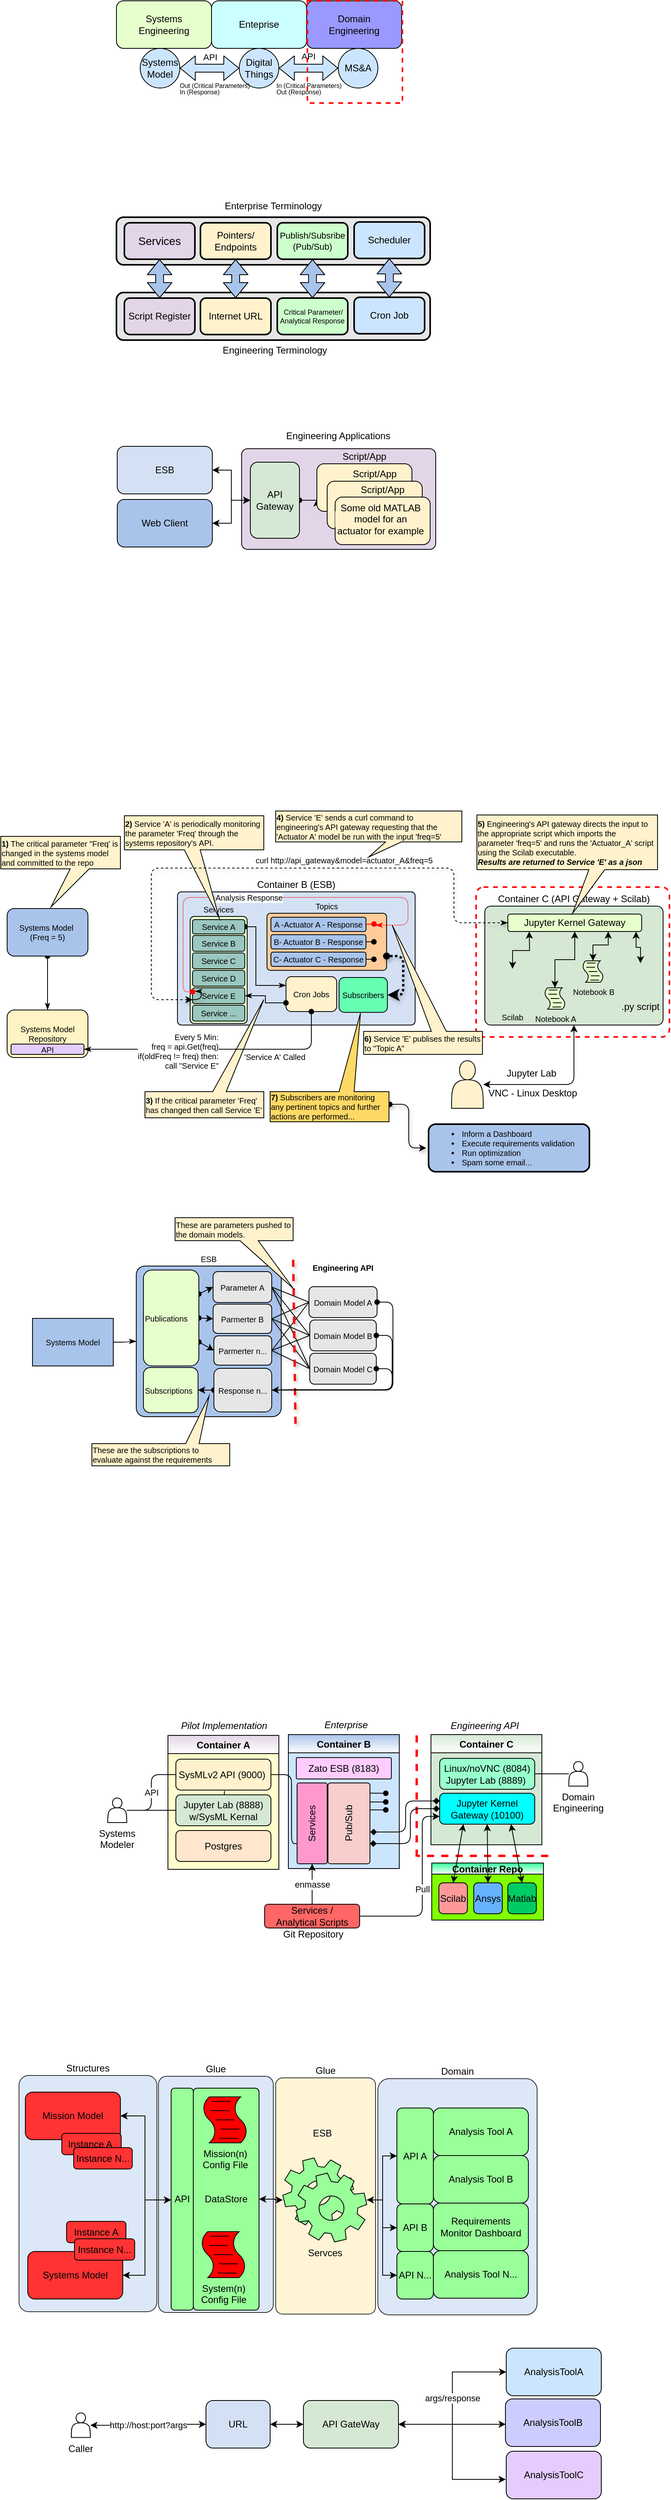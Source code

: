 <mxGraphModel dx="874" dy="648" grid="0" gridSize="1" guides="1" tooltips="1" connect="1" arrows="1" fold="1" page="1" pageScale="1" pageWidth="850" pageHeight="1100" background="#ffffff"><root><mxCell id="0"/><mxCell id="1" parent="0"/><mxCell id="318" value="Glue" style="rounded=1;whiteSpace=wrap;html=1;fillColor=#FFF2CC;gradientColor=none;opacity=80;labelPosition=center;verticalLabelPosition=top;align=center;verticalAlign=bottom;arcSize=7;" vertex="1" parent="1"><mxGeometry x="351" y="2740" width="126" height="298" as="geometry"/></mxCell><mxCell id="317" value="Domain" style="rounded=1;whiteSpace=wrap;html=1;fillColor=#D4E1F5;gradientColor=none;opacity=80;labelPosition=center;verticalLabelPosition=top;align=center;verticalAlign=bottom;arcSize=7;" vertex="1" parent="1"><mxGeometry x="480" y="2741" width="201" height="298" as="geometry"/></mxCell><mxCell id="316" value="Glue" style="rounded=1;whiteSpace=wrap;html=1;fillColor=#D4E1F5;gradientColor=none;opacity=80;labelPosition=center;verticalLabelPosition=top;align=center;verticalAlign=bottom;arcSize=7;" vertex="1" parent="1"><mxGeometry x="203" y="2738" width="145" height="298" as="geometry"/></mxCell><mxCell id="315" value="Structures" style="rounded=1;whiteSpace=wrap;html=1;fillColor=#D4E1F5;gradientColor=none;opacity=80;labelPosition=center;verticalLabelPosition=top;align=center;verticalAlign=bottom;arcSize=7;" vertex="1" parent="1"><mxGeometry x="27" y="2737" width="174" height="298" as="geometry"/></mxCell><mxCell id="308" value="" style="edgeStyle=orthogonalEdgeStyle;rounded=0;html=1;jettySize=auto;orthogonalLoop=1;startArrow=classic;startFill=1;" edge="1" parent="1" source="303" target="292"><mxGeometry relative="1" as="geometry"/></mxCell><mxCell id="303" value="DataStore" style="rounded=1;whiteSpace=wrap;html=1;arcSize=6;fillColor=#99FF99;" vertex="1" parent="1"><mxGeometry x="247" y="2753" width="83" height="280" as="geometry"/></mxCell><mxCell id="291" value="Instance A" style="rounded=1;whiteSpace=wrap;html=1;fillColor=#FF3333;" vertex="1" parent="1"><mxGeometry x="87" y="2921" width="75" height="27" as="geometry"/></mxCell><mxCell id="146" value="" style="group" parent="1" vertex="1" connectable="0"><mxGeometry x="12" y="1392" width="102" height="60" as="geometry"/></mxCell><mxCell id="145" value="" style="group" parent="146" vertex="1" connectable="0"><mxGeometry width="102" height="60" as="geometry"/></mxCell><mxCell id="126" value="Systems Model Repository" style="rounded=1;whiteSpace=wrap;html=1;fillColor=#FFF4C3;fontSize=10;align=center;" parent="145" vertex="1"><mxGeometry y="1" width="102" height="60" as="geometry"/></mxCell><mxCell id="128" value="API" style="rounded=1;whiteSpace=wrap;html=1;fillColor=#E5CCFF;fontSize=10;align=center;" parent="145" vertex="1"><mxGeometry x="5" y="44" width="92" height="13" as="geometry"/></mxCell><mxCell id="158" value="" style="rounded=1;whiteSpace=wrap;html=1;strokeColor=#FF0000;fillColor=none;fontSize=10;align=left;strokeWidth=2;arcSize=5;dashed=1;" parent="1" vertex="1"><mxGeometry x="604" y="1238" width="244" height="189" as="geometry"/></mxCell><mxCell id="66" value="Container C (API Gateway + Scilab)" style="rounded=1;whiteSpace=wrap;html=1;fillColor=#D5E8D4;fontSize=12;align=center;arcSize=5;labelPosition=center;verticalLabelPosition=top;verticalAlign=bottom;" parent="1" vertex="1"><mxGeometry x="615" y="1262" width="225" height="150" as="geometry"/></mxCell><mxCell id="46" value="" style="rounded=1;whiteSpace=wrap;html=1;fontSize=12;arcSize=6;fillColor=#E1D5E7;" parent="1" vertex="1"><mxGeometry x="308" y="685" width="245" height="127" as="geometry"/></mxCell><mxCell id="2" value="Systems&lt;div&gt;Engineering&lt;/div&gt;" style="rounded=1;whiteSpace=wrap;html=1;fillColor=#E6FFCC;" parent="1" vertex="1"><mxGeometry x="150" y="120" width="120" height="60" as="geometry"/></mxCell><mxCell id="3" value="Enteprise" style="rounded=1;whiteSpace=wrap;html=1;fillColor=#CCFFFF;" parent="1" vertex="1"><mxGeometry x="270" y="120" width="120" height="60" as="geometry"/></mxCell><mxCell id="4" value="Domain&lt;br&gt;Engineering" style="rounded=1;whiteSpace=wrap;html=1;fillColor=#9999FF;" parent="1" vertex="1"><mxGeometry x="390" y="120" width="120" height="60" as="geometry"/></mxCell><mxCell id="5" value="Systems&lt;br&gt;Model" style="ellipse;whiteSpace=wrap;html=1;aspect=fixed;fillColor=#CCE5FF;" parent="1" vertex="1"><mxGeometry x="180" y="180" width="50" height="50" as="geometry"/></mxCell><mxCell id="6" value="Digital&lt;br&gt;Things" style="ellipse;whiteSpace=wrap;html=1;aspect=fixed;fillColor=#CCE5FF;" parent="1" vertex="1"><mxGeometry x="305" y="180" width="50" height="50" as="geometry"/></mxCell><mxCell id="7" value="MS&amp;amp;A" style="ellipse;whiteSpace=wrap;html=1;aspect=fixed;fillColor=#CCE5FF;" parent="1" vertex="1"><mxGeometry x="430" y="180" width="50" height="50" as="geometry"/></mxCell><mxCell id="8" value="API" style="shape=flexArrow;endArrow=classic;startArrow=classic;html=1;fillColor=#CCE5FF;entryX=0;entryY=0.5;exitX=1;exitY=0.5;labelPosition=center;verticalLabelPosition=top;align=center;verticalAlign=bottom;" parent="1" source="5" target="6" edge="1"><mxGeometry x="0.013" y="5" width="50" height="50" relative="1" as="geometry"><mxPoint x="250" y="340" as="sourcePoint"/><mxPoint x="300" y="290" as="targetPoint"/><mxPoint as="offset"/></mxGeometry></mxCell><mxCell id="9" value="API" style="shape=flexArrow;endArrow=classic;startArrow=classic;html=1;fillColor=#CCE5FF;exitX=1;exitY=0.5;" parent="1" source="6" target="7" edge="1"><mxGeometry x="-0.013" y="15" width="50" height="50" relative="1" as="geometry"><mxPoint x="370" y="222" as="sourcePoint"/><mxPoint x="300.069" y="230.103" as="targetPoint"/><mxPoint as="offset"/></mxGeometry></mxCell><mxCell id="13" value="" style="group" parent="1" vertex="1" connectable="0"><mxGeometry x="228" y="216" width="98" height="29" as="geometry"/></mxCell><mxCell id="11" value="&lt;font style=&quot;font-size: 8px&quot;&gt;Out (Critical Parameters)&lt;br&gt;&lt;/font&gt;" style="text;html=1;strokeColor=none;fillColor=none;align=left;verticalAlign=middle;whiteSpace=wrap;rounded=0;" parent="13" vertex="1"><mxGeometry width="98" height="20" as="geometry"/></mxCell><mxCell id="12" value="&lt;font style=&quot;font-size: 8px&quot;&gt;In (Response)&lt;br&gt;&lt;/font&gt;" style="text;html=1;strokeColor=none;fillColor=none;align=left;verticalAlign=middle;whiteSpace=wrap;rounded=0;" parent="13" vertex="1"><mxGeometry y="8" width="90" height="20" as="geometry"/></mxCell><mxCell id="14" value="" style="group" parent="1" vertex="1" connectable="0"><mxGeometry x="350" y="216" width="90" height="34" as="geometry"/></mxCell><mxCell id="15" value="&lt;font style=&quot;font-size: 8px&quot;&gt;In (Critical Parameters)&lt;br&gt;&lt;/font&gt;" style="text;html=1;strokeColor=none;fillColor=none;align=left;verticalAlign=middle;whiteSpace=wrap;rounded=0;" parent="14" vertex="1"><mxGeometry width="90" height="20" as="geometry"/></mxCell><mxCell id="16" value="&lt;font style=&quot;font-size: 8px&quot;&gt;Out (Response)&lt;br&gt;&lt;/font&gt;" style="text;html=1;strokeColor=none;fillColor=none;align=left;verticalAlign=middle;whiteSpace=wrap;rounded=0;" parent="14" vertex="1"><mxGeometry y="8" width="90" height="20" as="geometry"/></mxCell><mxCell id="17" value="" style="rounded=0;whiteSpace=wrap;html=1;fillColor=none;align=left;strokeColor=#FF0000;dashed=1;strokeWidth=2;" parent="1" vertex="1"><mxGeometry x="391" y="120" width="120" height="129" as="geometry"/></mxCell><mxCell id="31" value="" style="group;align=center;" parent="1" vertex="1" connectable="0"><mxGeometry x="150" y="393" width="396" height="60" as="geometry"/></mxCell><mxCell id="24" value="" style="rounded=1;whiteSpace=wrap;html=1;strokeColor=#000000;strokeWidth=2;fillColor=#E6E6E6;fontSize=8;align=left;" parent="31" vertex="1"><mxGeometry width="396" height="60" as="geometry"/></mxCell><mxCell id="25" value="Services" style="rounded=1;whiteSpace=wrap;html=1;strokeColor=#000000;strokeWidth=2;fillColor=#E1D5E7;fontSize=14;align=center;" parent="31" vertex="1"><mxGeometry x="10" y="7" width="89" height="46" as="geometry"/></mxCell><mxCell id="28" value="Pointers/&lt;br&gt;Endpoints" style="rounded=1;whiteSpace=wrap;html=1;strokeColor=#000000;strokeWidth=2;fillColor=#FFF2CC;fontSize=12;align=center;" parent="31" vertex="1"><mxGeometry x="106" y="7" width="89" height="46" as="geometry"/></mxCell><mxCell id="29" value="Publish/Subsribe&lt;br&gt;(Pub/Sub)" style="rounded=1;whiteSpace=wrap;html=1;strokeColor=#000000;strokeWidth=2;fillColor=#CCFFCC;fontSize=11;align=center;" parent="31" vertex="1"><mxGeometry x="203" y="7" width="89" height="46" as="geometry"/></mxCell><mxCell id="30" value="Scheduler" style="rounded=1;whiteSpace=wrap;html=1;strokeColor=#000000;strokeWidth=2;fillColor=#CCE5FF;fontSize=12;align=center;" parent="31" vertex="1"><mxGeometry x="300" y="6" width="89" height="46" as="geometry"/></mxCell><mxCell id="32" value="" style="group" parent="1" vertex="1" connectable="0"><mxGeometry x="150" y="488" width="396" height="60" as="geometry"/></mxCell><mxCell id="33" value="" style="rounded=1;whiteSpace=wrap;html=1;strokeColor=#000000;strokeWidth=2;fillColor=#E6E6E6;fontSize=8;align=left;" parent="32" vertex="1"><mxGeometry width="396" height="60" as="geometry"/></mxCell><mxCell id="34" value="Script Register" style="rounded=1;whiteSpace=wrap;html=1;strokeColor=#000000;strokeWidth=2;fillColor=#E1D5E7;fontSize=12;align=center;" parent="32" vertex="1"><mxGeometry x="10" y="7" width="89" height="46" as="geometry"/></mxCell><mxCell id="35" value="&lt;div style=&quot;text-align: center&quot;&gt;&lt;span style=&quot;letter-spacing: 0px ; font-size: 12px&quot;&gt;Internet URL&lt;/span&gt;&lt;/div&gt;" style="rounded=1;whiteSpace=wrap;html=1;strokeColor=#000000;strokeWidth=2;fillColor=#FFF2CC;fontSize=8;align=center;" parent="32" vertex="1"><mxGeometry x="106" y="7" width="89" height="46" as="geometry"/></mxCell><mxCell id="36" value="&lt;div style=&quot;text-align: center&quot;&gt;&lt;span style=&quot;letter-spacing: 0px&quot;&gt;Critical Parameter/ Analytical Response&amp;nbsp;&lt;/span&gt;&lt;/div&gt;" style="rounded=1;whiteSpace=wrap;html=1;strokeColor=#000000;strokeWidth=2;fillColor=#CCFFCC;fontSize=9;align=left;" parent="32" vertex="1"><mxGeometry x="203" y="7" width="89" height="46" as="geometry"/></mxCell><mxCell id="37" value="&lt;div style=&quot;text-align: center&quot;&gt;&lt;span style=&quot;letter-spacing: 0px&quot;&gt;Cron Job&lt;/span&gt;&lt;/div&gt;" style="rounded=1;whiteSpace=wrap;html=1;strokeColor=#000000;strokeWidth=2;fillColor=#CCE5FF;fontSize=12;align=center;" parent="32" vertex="1"><mxGeometry x="300" y="6" width="89" height="46" as="geometry"/></mxCell><mxCell id="38" value="" style="shape=flexArrow;endArrow=classic;startArrow=classic;html=1;fillColor=#A9C4EB;fontSize=8;entryX=0.5;entryY=1;" parent="1" source="34" target="25" edge="1"><mxGeometry width="50" height="50" relative="1" as="geometry"><mxPoint x="149" y="578" as="sourcePoint"/><mxPoint x="199" y="528" as="targetPoint"/></mxGeometry></mxCell><mxCell id="39" value="" style="shape=flexArrow;endArrow=classic;startArrow=classic;html=1;fillColor=#A9C4EB;fontSize=8;exitX=0.5;exitY=0;entryX=0.5;entryY=1;" parent="1" source="35" target="28" edge="1"><mxGeometry width="50" height="50" relative="1" as="geometry"><mxPoint x="301.523" y="493" as="sourcePoint"/><mxPoint x="302" y="444" as="targetPoint"/></mxGeometry></mxCell><mxCell id="40" value="" style="shape=flexArrow;endArrow=classic;startArrow=classic;html=1;fillColor=#A9C4EB;fontSize=8;exitX=0.5;exitY=0;entryX=0.5;entryY=1;" parent="1" source="36" target="29" edge="1"><mxGeometry width="50" height="50" relative="1" as="geometry"><mxPoint x="396" y="493" as="sourcePoint"/><mxPoint x="399" y="444" as="targetPoint"/></mxGeometry></mxCell><mxCell id="41" value="" style="shape=flexArrow;endArrow=classic;startArrow=classic;html=1;fillColor=#A9C4EB;fontSize=8;entryX=0.5;entryY=1;exitX=0.5;exitY=0;" parent="1" source="37" target="30" edge="1"><mxGeometry width="50" height="50" relative="1" as="geometry"><mxPoint x="494.523" y="490" as="sourcePoint"/><mxPoint x="494.571" y="440.857" as="targetPoint"/></mxGeometry></mxCell><mxCell id="42" value="Enterprise Terminology" style="text;html=1;strokeColor=none;fillColor=none;align=center;verticalAlign=middle;whiteSpace=wrap;rounded=0;fontSize=12;" parent="1" vertex="1"><mxGeometry x="267" y="369" width="162" height="20" as="geometry"/></mxCell><mxCell id="43" value="Engineering Terminology" style="text;html=1;strokeColor=none;fillColor=none;align=center;verticalAlign=middle;whiteSpace=wrap;rounded=0;fontSize=12;" parent="1" vertex="1"><mxGeometry x="269" y="551" width="162" height="20" as="geometry"/></mxCell><mxCell id="55" style="edgeStyle=orthogonalEdgeStyle;rounded=0;html=1;exitX=1;exitY=0.5;jettySize=auto;orthogonalLoop=1;fontSize=12;startArrow=classic;startFill=1;" parent="1" source="44" target="47" edge="1"><mxGeometry relative="1" as="geometry"/></mxCell><mxCell id="44" value="ESB" style="rounded=1;whiteSpace=wrap;html=1;fontSize=12;fillColor=#D4E1F5;" parent="1" vertex="1"><mxGeometry x="151" y="682" width="120" height="60" as="geometry"/></mxCell><mxCell id="56" style="edgeStyle=orthogonalEdgeStyle;rounded=0;html=1;exitX=1;exitY=0.5;entryX=0;entryY=0.5;jettySize=auto;orthogonalLoop=1;fontSize=12;startArrow=classic;startFill=1;" parent="1" source="45" target="47" edge="1"><mxGeometry relative="1" as="geometry"/></mxCell><mxCell id="45" value="Web Client" style="rounded=1;whiteSpace=wrap;html=1;fontSize=12;fillColor=#A9C4EB;" parent="1" vertex="1"><mxGeometry x="151" y="749" width="120" height="60" as="geometry"/></mxCell><mxCell id="53" style="edgeStyle=orthogonalEdgeStyle;rounded=0;html=1;exitX=1;exitY=0.5;jettySize=auto;orthogonalLoop=1;fontSize=12;entryX=0;entryY=0.75;startArrow=oval;startFill=1;" parent="1" source="47" target="49" edge="1"><mxGeometry relative="1" as="geometry"><Array as="points"><mxPoint x="403" y="750"/></Array></mxGeometry></mxCell><mxCell id="47" value="API Gateway" style="rounded=1;whiteSpace=wrap;html=1;fontSize=12;fillColor=#D5E8D4;" parent="1" vertex="1"><mxGeometry x="319" y="702" width="62" height="96" as="geometry"/></mxCell><mxCell id="49" value="Script/App" style="rounded=1;whiteSpace=wrap;html=1;fontSize=12;labelPosition=center;verticalLabelPosition=top;align=center;verticalAlign=bottom;fillColor=#FFF2CC;" parent="1" vertex="1"><mxGeometry x="403" y="704" width="120" height="60" as="geometry"/></mxCell><mxCell id="50" value="Script/App" style="rounded=1;whiteSpace=wrap;html=1;fontSize=12;labelPosition=center;verticalLabelPosition=top;align=center;verticalAlign=bottom;fillColor=#FFF2CC;" parent="1" vertex="1"><mxGeometry x="416" y="726" width="120" height="60" as="geometry"/></mxCell><mxCell id="51" value="Script/App" style="rounded=1;whiteSpace=wrap;html=1;fontSize=12;labelPosition=center;verticalLabelPosition=top;align=center;verticalAlign=bottom;fillColor=#FFF2CC;" parent="1" vertex="1"><mxGeometry x="426" y="746" width="120" height="60" as="geometry"/></mxCell><mxCell id="54" value="Some old MATLAB model for an actuator for example" style="text;html=1;strokeColor=none;fillColor=#FFF2CC;align=center;verticalAlign=middle;whiteSpace=wrap;rounded=0;fontSize=12;" parent="1" vertex="1"><mxGeometry x="426" y="764" width="115" height="20" as="geometry"/></mxCell><mxCell id="57" style="edgeStyle=orthogonalEdgeStyle;rounded=0;html=1;exitX=0.25;exitY=1;entryX=0.25;entryY=1;jettySize=auto;orthogonalLoop=1;fontSize=12;" parent="1" source="46" target="46" edge="1"><mxGeometry relative="1" as="geometry"/></mxCell><mxCell id="61" value="Engineering Applications" style="text;html=1;strokeColor=none;fillColor=none;align=center;verticalAlign=middle;whiteSpace=wrap;rounded=0;fontSize=12;" parent="1" vertex="1"><mxGeometry x="346" y="659" width="168" height="20" as="geometry"/></mxCell><mxCell id="64" value="Container B (ESB)" style="rounded=1;whiteSpace=wrap;html=1;fillColor=#D4E1F5;fontSize=12;align=center;arcSize=3;labelPosition=center;verticalLabelPosition=top;verticalAlign=bottom;" parent="1" vertex="1"><mxGeometry x="227" y="1244" width="300" height="168" as="geometry"/></mxCell><mxCell id="71" style="edgeStyle=orthogonalEdgeStyle;rounded=1;html=1;entryX=0.5;entryY=1;startArrow=classic;startFill=1;jettySize=auto;orthogonalLoop=1;fontSize=12;" parent="1" source="70" target="66" edge="1"><mxGeometry relative="1" as="geometry"/></mxCell><mxCell id="70" value="" style="shape=actor;whiteSpace=wrap;html=1;fillColor=#FFF2CC;fontSize=12;align=center;" parent="1" vertex="1"><mxGeometry x="573" y="1457" width="40" height="60" as="geometry"/></mxCell><mxCell id="72" value="Jupyter Lab" style="text;html=1;strokeColor=none;fillColor=none;align=center;verticalAlign=middle;whiteSpace=wrap;rounded=0;fontSize=12;" parent="1" vertex="1"><mxGeometry x="600" y="1463" width="148" height="20" as="geometry"/></mxCell><mxCell id="73" value="VNC - Linux Desktop" style="text;html=1;strokeColor=none;fillColor=none;align=center;verticalAlign=middle;whiteSpace=wrap;rounded=0;fontSize=12;" parent="1" vertex="1"><mxGeometry x="581" y="1488" width="189" height="20" as="geometry"/></mxCell><mxCell id="74" value="Jupyter Kernel Gateway" style="rounded=1;whiteSpace=wrap;html=1;fillColor=#E6FFCC;fontSize=12;align=center;" parent="1" vertex="1"><mxGeometry x="644" y="1272" width="169" height="22" as="geometry"/></mxCell><mxCell id="82" style="edgeStyle=orthogonalEdgeStyle;rounded=0;html=1;exitX=0.5;exitY=0;startArrow=classic;startFill=1;jettySize=auto;orthogonalLoop=1;fontSize=12;" parent="1" source="79" edge="1"><mxGeometry relative="1" as="geometry"><mxPoint x="671" y="1294" as="targetPoint"/></mxGeometry></mxCell><mxCell id="79" value="Scilab" style="shape=image;imageAspect=0;aspect=fixed;verticalLabelPosition=bottom;verticalAlign=top;fillColor=#E6FFCC;fontSize=10;align=center;image=https://win10storeapp.com/wp-content/uploads/2019/03/scilab-5-2-1pngl.png;" parent="1" vertex="1"><mxGeometry x="625" y="1341" width="50" height="49" as="geometry"/></mxCell><mxCell id="89" style="edgeStyle=orthogonalEdgeStyle;rounded=0;html=1;entryX=0.5;entryY=1;startArrow=classic;startFill=1;jettySize=auto;orthogonalLoop=1;fontSize=12;" parent="1" source="83" target="74" edge="1"><mxGeometry relative="1" as="geometry"/></mxCell><mxCell id="83" value="Notebook A" style="shape=mxgraph.bpmn.script_task;html=1;fillColor=#E6FFCC;fontSize=10;align=center;labelPosition=center;verticalLabelPosition=bottom;verticalAlign=top;" parent="1" vertex="1"><mxGeometry x="690" y="1365" width="27" height="27" as="geometry"/></mxCell><mxCell id="90" style="edgeStyle=orthogonalEdgeStyle;rounded=0;html=1;entryX=0.75;entryY=1;startArrow=classic;startFill=1;jettySize=auto;orthogonalLoop=1;fontSize=12;" parent="1" source="84" target="74" edge="1"><mxGeometry relative="1" as="geometry"/></mxCell><mxCell id="84" value="Notebook B" style="shape=mxgraph.bpmn.script_task;html=1;fillColor=#E6FFCC;fontSize=10;align=center;labelPosition=center;verticalLabelPosition=bottom;verticalAlign=top;" parent="1" vertex="1"><mxGeometry x="738" y="1331" width="27" height="27" as="geometry"/></mxCell><mxCell id="86" style="edgeStyle=orthogonalEdgeStyle;rounded=0;html=1;exitX=0.5;exitY=0;entryX=0.958;entryY=1.005;entryPerimeter=0;startArrow=classic;startFill=1;jettySize=auto;orthogonalLoop=1;fontSize=12;" parent="1" source="85" target="74" edge="1"><mxGeometry relative="1" as="geometry"/></mxCell><mxCell id="85" value=".py script" style="shape=image;imageAspect=0;aspect=fixed;verticalLabelPosition=bottom;verticalAlign=top;fillColor=#E6FFCC;fontSize=12;align=center;image=https://i1.wp.com/qavalidation.com/wp-content/uploads/2018/02/python-logo.png;" parent="1" vertex="1"><mxGeometry x="791" y="1334" width="41" height="41" as="geometry"/></mxCell><mxCell id="94" value="Services" style="rounded=1;whiteSpace=wrap;html=1;fillColor=#E6FFCC;fontSize=10;align=center;arcSize=7;labelPosition=center;verticalLabelPosition=top;verticalAlign=bottom;" parent="1" vertex="1"><mxGeometry x="243" y="1275" width="72" height="135" as="geometry"/></mxCell><mxCell id="132" style="edgeStyle=orthogonalEdgeStyle;rounded=0;html=1;exitX=1;exitY=0.5;entryX=0;entryY=0.25;startArrow=oval;startFill=1;endArrow=classicThin;endFill=1;jettySize=auto;orthogonalLoop=1;strokeColor=#000000;fontSize=10;" parent="1" source="95" target="119" edge="1"><mxGeometry relative="1" as="geometry"><Array as="points"><mxPoint x="326" y="1288"/><mxPoint x="326" y="1362"/></Array></mxGeometry></mxCell><mxCell id="95" value="Service A" style="rounded=1;whiteSpace=wrap;html=1;fillColor=#9AC7BF;fontSize=10;align=center;" parent="1" vertex="1"><mxGeometry x="246" y="1279" width="66" height="18" as="geometry"/></mxCell><mxCell id="96" value="Service B" style="rounded=1;whiteSpace=wrap;html=1;fillColor=#9AC7BF;fontSize=10;align=center;" parent="1" vertex="1"><mxGeometry x="246" y="1299" width="66" height="20" as="geometry"/></mxCell><mxCell id="97" value="Service C" style="rounded=1;whiteSpace=wrap;html=1;fillColor=#9AC7BF;fontSize=10;align=center;" parent="1" vertex="1"><mxGeometry x="246" y="1321" width="66" height="20" as="geometry"/></mxCell><mxCell id="98" value="Service D" style="rounded=1;whiteSpace=wrap;html=1;fillColor=#9AC7BF;fontSize=10;align=center;" parent="1" vertex="1"><mxGeometry x="246" y="1343" width="66" height="20" as="geometry"/></mxCell><mxCell id="99" value="Service E" style="rounded=1;whiteSpace=wrap;html=1;fillColor=#9AC7BF;fontSize=10;align=center;" parent="1" vertex="1"><mxGeometry x="246" y="1365" width="66" height="20" as="geometry"/></mxCell><mxCell id="100" value="Service ..." style="rounded=1;whiteSpace=wrap;html=1;fillColor=#9AC7BF;fontSize=10;align=center;" parent="1" vertex="1"><mxGeometry x="246" y="1387" width="66" height="20" as="geometry"/></mxCell><mxCell id="101" style="edgeStyle=orthogonalEdgeStyle;rounded=0;html=1;exitX=0;exitY=0.5;entryX=0;entryY=0.5;startArrow=classic;startFill=1;jettySize=auto;orthogonalLoop=1;fontSize=10;" parent="1" source="100" target="100" edge="1"><mxGeometry relative="1" as="geometry"/></mxCell><mxCell id="127" value="" style="edgeStyle=orthogonalEdgeStyle;rounded=0;html=1;startArrow=oval;startFill=1;endArrow=classicThin;endFill=1;jettySize=auto;orthogonalLoop=1;strokeColor=#000000;fontSize=10;" parent="1" source="110" target="126" edge="1"><mxGeometry relative="1" as="geometry"/></mxCell><mxCell id="110" value="Systems Model&amp;nbsp;&lt;div&gt;(Freq = 5)&lt;/div&gt;" style="rounded=1;whiteSpace=wrap;html=1;fillColor=#A9C4EB;fontSize=10;align=center;" parent="1" vertex="1"><mxGeometry x="12" y="1265" width="102" height="60" as="geometry"/></mxCell><mxCell id="117" value="&lt;div style=&quot;text-align: left&quot;&gt;&lt;span style=&quot;letter-spacing: 0px&quot;&gt;&lt;b&gt;1)&lt;/b&gt; The critical parameter &quot;Freq' is changed in the systems model and &lt;/span&gt;committed&lt;span style=&quot;letter-spacing: 0px&quot;&gt;&amp;nbsp;to the repo&lt;/span&gt;&lt;/div&gt;" style="shape=callout;whiteSpace=wrap;html=1;perimeter=calloutPerimeter;fillColor=#FFF2CC;fontSize=10;align=center;position2=0.42;size=48;position=0.58;base=24;" parent="1" vertex="1"><mxGeometry x="4" y="1174" width="151" height="89" as="geometry"/></mxCell><mxCell id="119" value="Cron Jobs" style="rounded=1;whiteSpace=wrap;html=1;fillColor=#FFF2CC;fontSize=10;align=center;" parent="1" vertex="1"><mxGeometry x="364" y="1351" width="64" height="44" as="geometry"/></mxCell><mxCell id="136" value="&lt;div style=&quot;text-align: left&quot;&gt;&lt;span style=&quot;letter-spacing: 0px&quot;&gt;&lt;b&gt;3)&lt;/b&gt; If the critical &lt;/span&gt;parameter&lt;span style=&quot;letter-spacing: 0px&quot;&gt;&amp;nbsp;'Freq' has changed then call Service 'E'&lt;/span&gt;&lt;/div&gt;" style="shape=callout;whiteSpace=wrap;html=1;perimeter=calloutPerimeter;fillColor=#FFF2CC;fontSize=10;align=center;position2=1;size=116;position=0.57;flipV=1;base=17;" parent="1" vertex="1"><mxGeometry x="186" y="1380" width="150" height="149" as="geometry"/></mxCell><mxCell id="131" value="Every 5 Min:&lt;div&gt;freq = api.Get(freq)&lt;br&gt;if(oldFreq != freq) then:&lt;br&gt;call &quot;Service E&quot;&lt;/div&gt;" style="edgeStyle=orthogonalEdgeStyle;rounded=1;html=1;exitX=0.5;exitY=1;entryX=1;entryY=0.5;startArrow=oval;startFill=1;endArrow=classicThin;endFill=1;jettySize=auto;orthogonalLoop=1;strokeColor=#000000;fontSize=10;align=right;" parent="1" source="119" target="128" edge="1"><mxGeometry x="-0.023" y="2" relative="1" as="geometry"><mxPoint as="offset"/></mxGeometry></mxCell><mxCell id="134" style="edgeStyle=orthogonalEdgeStyle;rounded=0;html=1;exitX=0;exitY=0.75;startArrow=oval;startFill=1;endArrow=classicThin;endFill=1;jettySize=auto;orthogonalLoop=1;strokeColor=#000000;fontSize=10;" parent="1" source="119" target="99" edge="1"><mxGeometry relative="1" as="geometry"/></mxCell><mxCell id="138" value="curl http://api_gateway&amp;amp;model=actuator_A&amp;amp;freq=5" style="text;html=1;strokeColor=none;fillColor=none;align=center;verticalAlign=middle;whiteSpace=wrap;rounded=0;fontSize=10;" parent="1" vertex="1"><mxGeometry x="268" y="1194" width="339" height="20" as="geometry"/></mxCell><mxCell id="139" value="&lt;div style=&quot;text-align: left&quot;&gt;&lt;span style=&quot;letter-spacing: 0px&quot;&gt;&lt;b&gt;4)&lt;/b&gt; Service 'E' sends a curl command to engineering's API gateway requesting that the 'Actuator A' model be run with the input 'freq=5'&lt;/span&gt;&lt;span style=&quot;letter-spacing: 0px&quot;&gt;&amp;nbsp;&lt;/span&gt;&lt;/div&gt;" style="shape=callout;whiteSpace=wrap;html=1;perimeter=calloutPerimeter;fillColor=#FFF2CC;fontSize=10;align=center;position2=0.5;size=19;position=0.59;" parent="1" vertex="1"><mxGeometry x="351" y="1142" width="235" height="58" as="geometry"/></mxCell><mxCell id="140" value="" style="group" parent="1" vertex="1" connectable="0"><mxGeometry x="340" y="1271" width="151" height="72" as="geometry"/></mxCell><mxCell id="113" value="" style="group" parent="140" vertex="1" connectable="0"><mxGeometry width="151" height="72" as="geometry"/></mxCell><mxCell id="102" value="Topics" style="rounded=1;whiteSpace=wrap;html=1;fillColor=#FFCC99;fontSize=10;align=center;arcSize=6;labelPosition=center;verticalLabelPosition=top;verticalAlign=bottom;" parent="113" vertex="1"><mxGeometry width="151" height="72" as="geometry"/></mxCell><mxCell id="103" value="A -Actuator A - Response" style="rounded=1;whiteSpace=wrap;html=1;fillColor=#A9C4EB;fontSize=10;align=center;" parent="113" vertex="1"><mxGeometry x="5" y="5" width="120" height="18" as="geometry"/></mxCell><mxCell id="105" value="" style="endArrow=oval;html=1;fontSize=10;exitX=1;exitY=0.5;entryX=0.895;entryY=0.187;entryPerimeter=0;endFill=1;" parent="113" source="106" edge="1"><mxGeometry width="50" height="50" relative="1" as="geometry"><mxPoint x="63" y="185" as="sourcePoint"/><mxPoint x="135" y="36" as="targetPoint"/></mxGeometry></mxCell><mxCell id="106" value="B- Actuator B - Response" style="rounded=1;whiteSpace=wrap;html=1;fillColor=#A9C4EB;fontSize=10;align=center;" parent="113" vertex="1"><mxGeometry x="5" y="27" width="120" height="18" as="geometry"/></mxCell><mxCell id="108" value="C- Actuator C - Response" style="rounded=1;whiteSpace=wrap;html=1;fillColor=#A9C4EB;fontSize=10;align=center;" parent="113" vertex="1"><mxGeometry x="5" y="49" width="120" height="18" as="geometry"/></mxCell><mxCell id="109" value="" style="endArrow=oval;html=1;fontSize=10;exitX=1;exitY=0.5;entryX=0.895;entryY=0.187;entryPerimeter=0;endFill=1;" parent="113" source="108" edge="1"><mxGeometry width="50" height="50" relative="1" as="geometry"><mxPoint x="63" y="207" as="sourcePoint"/><mxPoint x="135" y="58" as="targetPoint"/></mxGeometry></mxCell><mxCell id="104" value="" style="endArrow=oval;html=1;fontSize=10;exitX=1;exitY=0.5;entryX=0.895;entryY=0.187;entryPerimeter=0;endFill=1;strokeColor=#FF0000;" parent="113" source="103" target="102" edge="1"><mxGeometry width="50" height="50" relative="1" as="geometry"><mxPoint x="63" y="163" as="sourcePoint"/><mxPoint x="113" y="113" as="targetPoint"/></mxGeometry></mxCell><mxCell id="141" value="&lt;div style=&quot;text-align: left&quot;&gt;&lt;span style=&quot;letter-spacing: 0px&quot;&gt;&lt;b&gt;6)&lt;/b&gt; Service 'E' publises the results to &quot;Topic A&quot;&lt;/span&gt;&lt;/div&gt;" style="shape=callout;whiteSpace=wrap;html=1;perimeter=calloutPerimeter;fillColor=#FFF2CC;fontSize=10;align=center;position2=0.24;size=134;position=0.57;flipV=1;base=19;" parent="1" vertex="1"><mxGeometry x="462" y="1286" width="150" height="163" as="geometry"/></mxCell><mxCell id="142" value="&lt;div style=&quot;text-align: left&quot;&gt;&lt;span style=&quot;letter-spacing: 0px&quot;&gt;&lt;b&gt;5)&lt;/b&gt; Engineering's API gateway directs the input to the &lt;/span&gt;appropriate&lt;span style=&quot;letter-spacing: 0px&quot;&gt;&amp;nbsp;script which imports the &lt;/span&gt;parameter&lt;span style=&quot;letter-spacing: 0px&quot;&gt;&amp;nbsp;'freq=5' and runs the 'Actuator_A' script using the Scilab executable. &lt;br&gt;&lt;b&gt;&lt;i&gt;Results are returned to Service 'E' as a json&lt;/i&gt;&lt;/b&gt;&lt;/span&gt;&lt;/div&gt;" style="shape=callout;whiteSpace=wrap;html=1;perimeter=calloutPerimeter;fillColor=#FFF2CC;fontSize=10;align=center;position2=0.53;size=55;position=0.62;" parent="1" vertex="1"><mxGeometry x="605" y="1147" width="228" height="124" as="geometry"/></mxCell><mxCell id="144" value="Analysis Response" style="edgeStyle=orthogonalEdgeStyle;rounded=1;html=1;exitX=0;exitY=0.25;dashed=1;startArrow=oval;startFill=1;endArrow=classicThin;endFill=1;jettySize=auto;orthogonalLoop=1;strokeColor=#FF0000;fontSize=10;align=right;dashPattern=1 1;" parent="1" source="99" edge="1"><mxGeometry x="0.05" relative="1" as="geometry"><mxPoint x="477" y="1286" as="targetPoint"/><Array as="points"><mxPoint x="234" y="1370"/><mxPoint x="234" y="1251"/><mxPoint x="518" y="1251"/><mxPoint x="518" y="1286"/></Array><mxPoint as="offset"/></mxGeometry></mxCell><mxCell id="118" value="&lt;div style=&quot;text-align: left&quot;&gt;&lt;span style=&quot;letter-spacing: 0px&quot;&gt;&lt;b&gt;2)&lt;/b&gt; Service 'A' is periodically monitoring the &lt;/span&gt;parameter&lt;span style=&quot;letter-spacing: 0px&quot;&gt;&amp;nbsp;'Freq' through the systems &lt;/span&gt;repository's&lt;span style=&quot;letter-spacing: 0px&quot;&gt;&amp;nbsp;API.&amp;nbsp;&lt;/span&gt;&lt;/div&gt;" style="shape=callout;whiteSpace=wrap;html=1;perimeter=calloutPerimeter;fillColor=#FFF2CC;fontSize=10;align=center;position2=0.68;size=86;position=0.43;" parent="1" vertex="1"><mxGeometry x="160" y="1148" width="176" height="129" as="geometry"/></mxCell><mxCell id="137" style="edgeStyle=orthogonalEdgeStyle;rounded=1;html=1;entryX=0;entryY=0.5;startArrow=classic;startFill=1;endArrow=classicThin;endFill=1;jettySize=auto;orthogonalLoop=1;strokeColor=#000000;fontSize=10;align=right;dashed=1;exitX=0;exitY=0.75;shadow=1;" parent="1" source="99" target="74" edge="1"><mxGeometry relative="1" as="geometry"><Array as="points"><mxPoint x="194" y="1380"/><mxPoint x="194" y="1214"/><mxPoint x="576" y="1214"/><mxPoint x="576" y="1283"/></Array></mxGeometry></mxCell><mxCell id="151" style="edgeStyle=orthogonalEdgeStyle;rounded=1;html=1;exitX=1;exitY=0.5;entryX=1;entryY=0.75;shadow=1;dashed=1;dashPattern=1 1;startArrow=classic;startFill=1;endArrow=oval;endFill=1;jettySize=auto;orthogonalLoop=1;strokeColor=#000000;fontSize=10;align=right;strokeWidth=3;" parent="1" source="149" target="102" edge="1"><mxGeometry relative="1" as="geometry"/></mxCell><mxCell id="149" value="Subscribers" style="rounded=1;whiteSpace=wrap;html=1;fillColor=#66FFB3;fontSize=10;align=center;" parent="1" vertex="1"><mxGeometry x="431" y="1352" width="61" height="44" as="geometry"/></mxCell><mxCell id="155" style="edgeStyle=orthogonalEdgeStyle;rounded=1;html=1;entryX=0;entryY=0.5;shadow=1;startArrow=oval;startFill=1;endArrow=classic;endFill=1;jettySize=auto;orthogonalLoop=1;strokeColor=#000000;strokeWidth=1;fontSize=10;align=right;exitX=1.007;exitY=0.161;exitPerimeter=0;" parent="1" source="152" target="154" edge="1"><mxGeometry relative="1" as="geometry"><mxPoint x="490" y="1535" as="sourcePoint"/><Array as="points"><mxPoint x="519" y="1512"/><mxPoint x="519" y="1567"/></Array></mxGeometry></mxCell><mxCell id="152" value="&lt;div style=&quot;text-align: left&quot;&gt;&lt;b style=&quot;letter-spacing: 0px&quot;&gt;7)&lt;/b&gt;&lt;span style=&quot;letter-spacing: 0px&quot;&gt; Subscribers are monitoring any &lt;/span&gt;pertinent&lt;span style=&quot;letter-spacing: 0px&quot;&gt;&amp;nbsp;topics and further actions are performed...&lt;/span&gt;&lt;/div&gt;" style="shape=callout;whiteSpace=wrap;html=1;perimeter=calloutPerimeter;fillColor=#FFD966;fontSize=10;align=center;position2=0.76;size=99;position=0.58;flipV=1;base=19;" parent="1" vertex="1"><mxGeometry x="344" y="1397" width="150" height="137" as="geometry"/></mxCell><mxCell id="154" value="&lt;ul&gt;&lt;li&gt;&lt;span style=&quot;letter-spacing: 0px&quot;&gt;Inform a Dashboard&lt;/span&gt;&lt;/li&gt;&lt;li&gt;&lt;span style=&quot;letter-spacing: 0px&quot;&gt;Execute&amp;nbsp;&lt;/span&gt;requirements&lt;span style=&quot;letter-spacing: 0px&quot;&gt;&amp;nbsp;validation&lt;/span&gt;&lt;/li&gt;&lt;li&gt;&lt;span style=&quot;letter-spacing: 0px&quot;&gt;Run optimization&lt;/span&gt;&lt;/li&gt;&lt;li&gt;&lt;span style=&quot;letter-spacing: 0px&quot;&gt;Spam some email...&lt;/span&gt;&lt;/li&gt;&lt;/ul&gt;" style="rounded=1;whiteSpace=wrap;html=1;strokeColor=#000000;fillColor=#A9C4EB;fontSize=10;align=left;strokeWidth=2;perimeterSpacing=3;" parent="1" vertex="1"><mxGeometry x="544" y="1537" width="203" height="60" as="geometry"/></mxCell><mxCell id="159" style="edgeStyle=orthogonalEdgeStyle;html=1;exitX=0;exitY=0.75;shadow=1;startArrow=none;startFill=0;endArrow=classicThin;endFill=1;jettySize=auto;orthogonalLoop=1;strokeColor=#000000;strokeWidth=1;fontSize=10;align=right;curved=1;" parent="1" source="99" edge="1"><mxGeometry relative="1" as="geometry"><mxPoint x="249.2" y="1369.4" as="targetPoint"/><Array as="points"><mxPoint x="257" y="1380"/><mxPoint x="257" y="1369"/></Array></mxGeometry></mxCell><mxCell id="164" value="" style="edgeStyle=orthogonalEdgeStyle;curved=1;html=1;shadow=0;startArrow=none;startFill=0;endArrow=classicThin;endFill=1;jettySize=auto;orthogonalLoop=1;strokeColor=#000000;strokeWidth=1;fontSize=10;align=right;" parent="1" source="162" target="163" edge="1"><mxGeometry relative="1" as="geometry"/></mxCell><mxCell id="162" value="Systems Model" style="rounded=0;whiteSpace=wrap;html=1;fillColor=#A9C4EB;fontSize=10;align=center;" parent="1" vertex="1"><mxGeometry x="44" y="1782" width="102" height="60" as="geometry"/></mxCell><mxCell id="163" value="ESB" style="rounded=1;whiteSpace=wrap;html=1;fillColor=#A9C4EB;fontSize=10;align=center;labelPosition=center;verticalLabelPosition=top;verticalAlign=bottom;arcSize=6;" parent="1" vertex="1"><mxGeometry x="175" y="1716" width="183" height="190" as="geometry"/></mxCell><mxCell id="196" style="rounded=0;html=1;exitX=1;exitY=0.75;entryX=0;entryY=0.5;shadow=0;startArrow=oval;startFill=1;endArrow=classic;endFill=1;jettySize=auto;orthogonalLoop=1;strokeColor=#000000;strokeWidth=1;fontSize=10;align=right;" parent="1" source="165" target="168" edge="1"><mxGeometry relative="1" as="geometry"/></mxCell><mxCell id="197" style="edgeStyle=none;rounded=0;html=1;exitX=1;exitY=0.5;entryX=0;entryY=0.5;shadow=0;startArrow=oval;startFill=1;endArrow=classic;endFill=1;jettySize=auto;orthogonalLoop=1;strokeColor=#000000;strokeWidth=1;fontSize=10;align=right;" parent="1" source="165" target="167" edge="1"><mxGeometry relative="1" as="geometry"/></mxCell><mxCell id="198" style="edgeStyle=none;rounded=0;html=1;exitX=1;exitY=0.25;entryX=0;entryY=0.5;shadow=0;startArrow=oval;startFill=1;endArrow=classic;endFill=1;jettySize=auto;orthogonalLoop=1;strokeColor=#000000;strokeWidth=1;fontSize=10;align=right;" parent="1" source="165" target="166" edge="1"><mxGeometry relative="1" as="geometry"/></mxCell><mxCell id="165" value="Publications" style="rounded=1;whiteSpace=wrap;html=1;strokeColor=#000000;strokeWidth=1;fillColor=#E6FFCC;fontSize=10;align=left;" parent="1" vertex="1"><mxGeometry x="184" y="1721" width="70" height="121" as="geometry"/></mxCell><mxCell id="175" style="html=1;exitX=1;exitY=0.5;entryX=0;entryY=0.5;shadow=1;startArrow=none;startFill=0;endArrow=none;endFill=0;jettySize=auto;orthogonalLoop=1;strokeColor=#000000;strokeWidth=1;fontSize=10;align=right;rounded=0;" parent="1" source="166" target="172" edge="1"><mxGeometry relative="1" as="geometry"/></mxCell><mxCell id="176" style="edgeStyle=none;rounded=0;html=1;exitX=1;exitY=0.5;entryX=0;entryY=0.5;shadow=1;startArrow=none;startFill=0;endArrow=none;endFill=0;jettySize=auto;orthogonalLoop=1;strokeColor=#000000;strokeWidth=1;fontSize=10;align=right;" parent="1" source="166" target="173" edge="1"><mxGeometry relative="1" as="geometry"/></mxCell><mxCell id="177" style="edgeStyle=none;rounded=0;html=1;exitX=1;exitY=0.5;entryX=0;entryY=0.5;shadow=1;startArrow=none;startFill=0;endArrow=none;endFill=0;jettySize=auto;orthogonalLoop=1;strokeColor=#000000;strokeWidth=1;fontSize=10;align=right;" parent="1" source="166" target="174" edge="1"><mxGeometry relative="1" as="geometry"/></mxCell><mxCell id="166" value="Parameter A" style="rounded=1;whiteSpace=wrap;html=1;strokeColor=#000000;strokeWidth=1;fillColor=#E6E6E6;fontSize=10;align=center;" parent="1" vertex="1"><mxGeometry x="272" y="1723" width="74" height="39" as="geometry"/></mxCell><mxCell id="178" style="edgeStyle=none;rounded=0;html=1;exitX=1;exitY=0.5;entryX=0;entryY=0.5;shadow=1;startArrow=none;startFill=0;endArrow=none;endFill=0;jettySize=auto;orthogonalLoop=1;strokeColor=#000000;strokeWidth=1;fontSize=10;align=right;" parent="1" source="167" target="172" edge="1"><mxGeometry relative="1" as="geometry"/></mxCell><mxCell id="179" style="edgeStyle=none;rounded=0;html=1;exitX=1;exitY=0.5;entryX=0;entryY=0.5;shadow=1;startArrow=none;startFill=0;endArrow=none;endFill=0;jettySize=auto;orthogonalLoop=1;strokeColor=#000000;strokeWidth=1;fontSize=10;align=right;" parent="1" source="167" target="173" edge="1"><mxGeometry relative="1" as="geometry"/></mxCell><mxCell id="180" style="edgeStyle=none;rounded=0;html=1;exitX=1;exitY=0.5;entryX=0;entryY=0.5;shadow=1;startArrow=none;startFill=0;endArrow=none;endFill=0;jettySize=auto;orthogonalLoop=1;strokeColor=#000000;strokeWidth=1;fontSize=10;align=right;" parent="1" source="167" target="174" edge="1"><mxGeometry relative="1" as="geometry"/></mxCell><mxCell id="167" value="Parmerter B" style="rounded=1;whiteSpace=wrap;html=1;strokeColor=#000000;strokeWidth=1;fillColor=#E6E6E6;fontSize=10;align=center;" parent="1" vertex="1"><mxGeometry x="272" y="1764" width="74" height="37" as="geometry"/></mxCell><mxCell id="181" style="edgeStyle=none;rounded=0;html=1;exitX=1;exitY=0.5;entryX=0;entryY=0.5;shadow=1;startArrow=none;startFill=0;endArrow=none;endFill=0;jettySize=auto;orthogonalLoop=1;strokeColor=#000000;strokeWidth=1;fontSize=10;align=right;" parent="1" source="168" target="172" edge="1"><mxGeometry relative="1" as="geometry"/></mxCell><mxCell id="182" style="edgeStyle=none;rounded=0;html=1;exitX=1;exitY=0.5;entryX=0;entryY=0.5;shadow=1;startArrow=none;startFill=0;endArrow=none;endFill=0;jettySize=auto;orthogonalLoop=1;strokeColor=#000000;strokeWidth=1;fontSize=10;align=right;" parent="1" source="168" target="173" edge="1"><mxGeometry relative="1" as="geometry"/></mxCell><mxCell id="183" style="edgeStyle=none;rounded=0;html=1;exitX=1;exitY=0.5;entryX=0;entryY=0.5;shadow=1;startArrow=none;startFill=0;endArrow=none;endFill=0;jettySize=auto;orthogonalLoop=1;strokeColor=#000000;strokeWidth=1;fontSize=10;align=right;" parent="1" source="168" target="174" edge="1"><mxGeometry relative="1" as="geometry"/></mxCell><mxCell id="168" value="Parmerter n..." style="rounded=1;whiteSpace=wrap;html=1;strokeColor=#000000;strokeWidth=1;fillColor=#E6E6E6;fontSize=10;align=center;" parent="1" vertex="1"><mxGeometry x="273" y="1804" width="73" height="37" as="geometry"/></mxCell><mxCell id="195" style="edgeStyle=orthogonalEdgeStyle;rounded=1;html=1;exitX=0;exitY=0.5;entryX=1;entryY=0.5;shadow=0;startArrow=oval;startFill=1;endArrow=classic;endFill=1;jettySize=auto;orthogonalLoop=1;strokeColor=#000000;strokeWidth=1;fontSize=10;align=right;" parent="1" source="169" target="194" edge="1"><mxGeometry relative="1" as="geometry"/></mxCell><mxCell id="169" value="Response n..." style="rounded=1;whiteSpace=wrap;html=1;strokeColor=#000000;strokeWidth=1;fillColor=#E6E6E6;fontSize=10;align=center;" parent="1" vertex="1"><mxGeometry x="273" y="1845" width="73" height="55" as="geometry"/></mxCell><mxCell id="171" value="" style="endArrow=none;html=1;shadow=1;strokeColor=#FF0000;strokeWidth=3;fontSize=10;align=right;dashed=1;" parent="1" edge="1"><mxGeometry width="50" height="50" relative="1" as="geometry"><mxPoint x="376" y="1915" as="sourcePoint"/><mxPoint x="373" y="1702" as="targetPoint"/></mxGeometry></mxCell><mxCell id="172" value="Domain Model A" style="rounded=1;whiteSpace=wrap;html=1;strokeColor=#000000;strokeWidth=1;fillColor=#E6E6E6;fontSize=10;align=center;" parent="1" vertex="1"><mxGeometry x="393" y="1742" width="86" height="39" as="geometry"/></mxCell><mxCell id="173" value="Domain Model B" style="rounded=1;whiteSpace=wrap;html=1;strokeColor=#000000;strokeWidth=1;fillColor=#E6E6E6;fontSize=10;align=center;" parent="1" vertex="1"><mxGeometry x="394" y="1784" width="84" height="39" as="geometry"/></mxCell><mxCell id="174" value="Domain Model C" style="rounded=1;whiteSpace=wrap;html=1;strokeColor=#000000;strokeWidth=1;fillColor=#E6E6E6;fontSize=10;align=center;" parent="1" vertex="1"><mxGeometry x="394" y="1826" width="84" height="39" as="geometry"/></mxCell><mxCell id="188" style="edgeStyle=orthogonalEdgeStyle;rounded=1;html=1;exitX=1;exitY=0.5;entryX=1;entryY=0.5;shadow=0;startArrow=oval;startFill=1;endArrow=none;endFill=0;jettySize=auto;orthogonalLoop=1;strokeColor=#000000;strokeWidth=1;fontSize=10;align=right;" parent="1" source="172" target="169" edge="1"><mxGeometry relative="1" as="geometry"/></mxCell><mxCell id="189" style="edgeStyle=orthogonalEdgeStyle;rounded=1;html=1;exitX=1;exitY=0.5;entryX=1;entryY=0.5;shadow=0;startArrow=oval;startFill=1;endArrow=none;endFill=0;jettySize=auto;orthogonalLoop=1;strokeColor=#000000;strokeWidth=1;fontSize=10;align=right;" parent="1" source="173" target="169" edge="1"><mxGeometry relative="1" as="geometry"/></mxCell><mxCell id="190" style="edgeStyle=orthogonalEdgeStyle;rounded=1;html=1;exitX=1;exitY=0.5;entryX=1;entryY=0.5;shadow=0;startArrow=oval;startFill=1;endArrow=classic;endFill=1;jettySize=auto;orthogonalLoop=1;strokeColor=#000000;strokeWidth=1;fontSize=10;align=right;" parent="1" source="174" target="169" edge="1"><mxGeometry relative="1" as="geometry"><Array as="points"><mxPoint x="498" y="1845"/><mxPoint x="498" y="1872"/><mxPoint x="370" y="1872"/></Array></mxGeometry></mxCell><mxCell id="192" value="&lt;div style=&quot;text-align: left&quot;&gt;These are the subscriptions&amp;nbsp;to evaluate against&amp;nbsp;the&amp;nbsp;&lt;span style=&quot;text-align: center&quot;&gt;requirements&lt;/span&gt;&lt;/div&gt;" style="shape=callout;whiteSpace=wrap;html=1;perimeter=calloutPerimeter;fillColor=#FFF2CC;fontSize=10;align=center;position2=0.85;size=60;position=0.68;flipV=1;base=17;" parent="1" vertex="1"><mxGeometry x="119" y="1880" width="174" height="88" as="geometry"/></mxCell><mxCell id="193" value="&lt;div style=&quot;text-align: left&quot;&gt;These are parameters pushed to the domain models.&lt;/div&gt;" style="shape=callout;whiteSpace=wrap;html=1;perimeter=calloutPerimeter;fillColor=#FFF2CC;fontSize=10;align=center;position2=1;size=60;position=0.55;base=23;" parent="1" vertex="1"><mxGeometry x="224" y="1655" width="149" height="89" as="geometry"/></mxCell><mxCell id="194" value="Subscriptions" style="rounded=1;whiteSpace=wrap;html=1;strokeColor=#000000;strokeWidth=1;fillColor=#E6FFCC;fontSize=10;align=left;" parent="1" vertex="1"><mxGeometry x="184" y="1844" width="69" height="57" as="geometry"/></mxCell><mxCell id="199" value="Engineering API" style="text;html=1;strokeColor=none;fillColor=none;align=center;verticalAlign=middle;whiteSpace=wrap;rounded=0;fontSize=10;fontStyle=1" parent="1" vertex="1"><mxGeometry x="387" y="1708" width="98" height="20" as="geometry"/></mxCell><mxCell id="200" value="'Service A' Called" style="text;html=1;strokeColor=none;fillColor=none;align=center;verticalAlign=middle;whiteSpace=wrap;rounded=0;fontSize=10;" parent="1" vertex="1"><mxGeometry x="301" y="1442" width="98" height="20" as="geometry"/></mxCell><mxCell id="213" value="Container B" style="swimlane;fillColor=#A9C4EB;gradientColor=#ffffff;swimlaneFillColor=#CCE5FF;" parent="1" vertex="1"><mxGeometry x="367" y="2307" width="140" height="169" as="geometry"/></mxCell><mxCell id="214" value="Zato ESB (8183)" style="rounded=1;whiteSpace=wrap;html=1;arcSize=6;fillColor=#FFCCFF;" parent="213" vertex="1"><mxGeometry x="10" y="29" width="120" height="27" as="geometry"/></mxCell><mxCell id="224" value="Services" style="rounded=1;whiteSpace=wrap;html=1;arcSize=6;horizontal=0;fillColor=#FF99CC;" parent="213" vertex="1"><mxGeometry x="11" y="61" width="38" height="102" as="geometry"/></mxCell><mxCell id="225" value="Pub/Sub" style="rounded=1;whiteSpace=wrap;html=1;arcSize=6;horizontal=0;fillColor=#F8CECC;" parent="213" vertex="1"><mxGeometry x="50" y="61" width="53" height="102" as="geometry"/></mxCell><mxCell id="217" value="Container C" style="swimlane;fillColor=#D5E8D4;gradientColor=#ffffff;swimlaneFillColor=#D5E8D4;" parent="1" vertex="1"><mxGeometry x="547" y="2307" width="140" height="139" as="geometry"/></mxCell><mxCell id="218" value="Linux/noVNC (8084)&lt;div&gt;Jupyter Lab (8889)&amp;nbsp;&lt;/div&gt;" style="rounded=1;whiteSpace=wrap;html=1;fillColor=#99FFCC;" parent="217" vertex="1"><mxGeometry x="11" y="30" width="120" height="39" as="geometry"/></mxCell><mxCell id="220" value="Jupyter Kernel Gateway (10100)" style="rounded=1;whiteSpace=wrap;html=1;fillColor=#00FFFF;" parent="217" vertex="1"><mxGeometry x="11" y="74" width="120" height="39" as="geometry"/></mxCell><mxCell id="227" value="" style="endArrow=none;dashed=1;html=1;strokeColor=#FF0000;strokeWidth=3;" parent="1" edge="1"><mxGeometry width="50" height="50" relative="1" as="geometry"><mxPoint x="529" y="2461" as="sourcePoint"/><mxPoint x="529" y="2300" as="targetPoint"/></mxGeometry></mxCell><mxCell id="231" value="enmasse" style="edgeStyle=orthogonalEdgeStyle;html=1;exitX=0.5;exitY=0;entryX=0.5;entryY=1;jettySize=auto;orthogonalLoop=1;strokeColor=#000000;strokeWidth=1;rounded=1;" parent="1" source="230" target="224" edge="1"><mxGeometry relative="1" as="geometry"/></mxCell><mxCell id="234" value="" style="group" parent="1" vertex="1" connectable="0"><mxGeometry x="337" y="2521" width="122" height="54" as="geometry"/></mxCell><mxCell id="230" value="Services /&lt;div&gt;Analytical Scripts&lt;br&gt;&lt;/div&gt;" style="rounded=1;whiteSpace=wrap;html=1;fillColor=#FF6666;" parent="234" vertex="1"><mxGeometry width="120" height="30" as="geometry"/></mxCell><mxCell id="233" value="Git Repository" style="text;html=1;strokeColor=none;fillColor=none;align=center;verticalAlign=middle;whiteSpace=wrap;rounded=0;" parent="234" vertex="1"><mxGeometry x="14" y="28" width="95" height="20" as="geometry"/></mxCell><mxCell id="235" value="" style="group" parent="1" vertex="1" connectable="0"><mxGeometry x="215" y="2286" width="140" height="191" as="geometry"/></mxCell><mxCell id="208" value="Container A" style="swimlane;fillColor=#E1D5E7;gradientColor=#ffffff;swimlaneFillColor=#FFFFCC;" parent="235" vertex="1"><mxGeometry y="22" width="140" height="169" as="geometry"/></mxCell><mxCell id="205" value="SysMLv2 API (9000)&amp;nbsp;" style="rounded=1;whiteSpace=wrap;html=1;fillColor=#FFF2CC;" parent="208" vertex="1"><mxGeometry x="10" y="30" width="120" height="39" as="geometry"/></mxCell><mxCell id="211" value="Jupyter Lab (8888)&lt;div&gt;w/SysML Kernal&lt;/div&gt;" style="rounded=1;whiteSpace=wrap;html=1;fillColor=#D5E8D4;" parent="208" vertex="1"><mxGeometry x="10" y="75" width="120" height="39" as="geometry"/></mxCell><mxCell id="212" value="Postgres" style="rounded=1;whiteSpace=wrap;html=1;fillColor=#FFE6CC;" parent="208" vertex="1"><mxGeometry x="10" y="120" width="120" height="39" as="geometry"/></mxCell><mxCell id="229" value="Pilot Implementation" style="text;html=1;strokeColor=none;fillColor=none;align=center;verticalAlign=middle;whiteSpace=wrap;rounded=0;fontStyle=2" parent="235" vertex="1"><mxGeometry x="2" width="138" height="20" as="geometry"/></mxCell><mxCell id="236" value="Engineering API" style="text;html=1;strokeColor=none;fillColor=none;align=center;verticalAlign=middle;whiteSpace=wrap;rounded=0;fontStyle=2" parent="1" vertex="1"><mxGeometry x="569" y="2286" width="92" height="20" as="geometry"/></mxCell><mxCell id="253" value="Container Repo" style="swimlane;startSize=14;fillColor=#33FF99;gradientColor=#ffffff;swimlaneFillColor=#80FF00;" parent="1" vertex="1"><mxGeometry x="548" y="2469" width="141" height="72" as="geometry"><mxRectangle x="548" y="2469" width="112" height="19" as="alternateBounds"/></mxGeometry></mxCell><mxCell id="221" value="Scilab" style="rounded=1;whiteSpace=wrap;html=1;fillColor=#FF9999;" parent="253" vertex="1"><mxGeometry x="9" y="25" width="36" height="39" as="geometry"/></mxCell><mxCell id="246" value="Ansys" style="rounded=1;whiteSpace=wrap;html=1;fillColor=#66B2FF;" parent="253" vertex="1"><mxGeometry x="53" y="25" width="36" height="39" as="geometry"/></mxCell><mxCell id="239" value="Matlab" style="rounded=1;whiteSpace=wrap;html=1;fillColor=#00CC66;" parent="253" vertex="1"><mxGeometry x="96" y="25" width="36" height="39" as="geometry"/></mxCell><mxCell id="254" value="" style="endArrow=none;dashed=1;html=1;strokeColor=#FF0000;strokeWidth=3;" parent="1" edge="1"><mxGeometry width="50" height="50" relative="1" as="geometry"><mxPoint x="695" y="2460" as="sourcePoint"/><mxPoint x="530" y="2460" as="targetPoint"/></mxGeometry></mxCell><mxCell id="248" style="rounded=0;html=1;exitX=0.5;exitY=0;jettySize=auto;orthogonalLoop=1;strokeColor=#000000;strokeWidth=1;entryX=0.75;entryY=1;startArrow=classic;startFill=1;" parent="1" source="239" target="220" edge="1"><mxGeometry relative="1" as="geometry"/></mxCell><mxCell id="249" style="edgeStyle=none;rounded=0;html=1;exitX=0.5;exitY=0;entryX=0.5;entryY=1;jettySize=auto;orthogonalLoop=1;strokeColor=#000000;strokeWidth=1;startArrow=classic;startFill=1;" parent="1" source="246" target="220" edge="1"><mxGeometry relative="1" as="geometry"/></mxCell><mxCell id="238" value="" style="endArrow=classic;startArrow=classic;html=1;strokeColor=#000000;strokeWidth=1;entryX=0.25;entryY=1;exitX=0.5;exitY=0;rounded=0;" parent="1" source="221" target="220" edge="1"><mxGeometry width="50" height="50" relative="1" as="geometry"><mxPoint x="366" y="2661" as="sourcePoint"/><mxPoint x="416" y="2611" as="targetPoint"/></mxGeometry></mxCell><mxCell id="255" value="Pull" style="edgeStyle=orthogonalEdgeStyle;rounded=1;html=1;entryX=0;entryY=0.75;startArrow=none;startFill=0;jettySize=auto;orthogonalLoop=1;strokeColor=#000000;strokeWidth=1;exitX=1;exitY=0.5;" parent="1" source="230" target="220" edge="1"><mxGeometry relative="1" as="geometry"><mxPoint x="457.143" y="2544.286" as="sourcePoint"/><mxPoint x="555.241" y="2389.448" as="targetPoint"/><Array as="points"><mxPoint x="536" y="2536"/><mxPoint x="536" y="2410"/></Array></mxGeometry></mxCell><mxCell id="264" value="Enterprise" style="text;html=1;strokeColor=none;fillColor=none;align=center;verticalAlign=middle;whiteSpace=wrap;rounded=0;fontStyle=2" parent="1" vertex="1"><mxGeometry x="371" y="2285" width="138" height="20" as="geometry"/></mxCell><mxCell id="265" style="edgeStyle=orthogonalEdgeStyle;rounded=1;html=1;exitX=0;exitY=0.5;entryX=1;entryY=0.75;startArrow=diamond;startFill=1;jettySize=auto;orthogonalLoop=1;strokeColor=#000000;strokeWidth=1;endArrow=diamond;endFill=1;" parent="1" source="220" target="225" edge="1"><mxGeometry relative="1" as="geometry"><Array as="points"><mxPoint x="521" y="2401"/><mxPoint x="521" y="2445"/></Array></mxGeometry></mxCell><mxCell id="266" style="edgeStyle=orthogonalEdgeStyle;rounded=1;html=1;exitX=0;exitY=0.25;entryX=1.009;entryY=0.607;entryPerimeter=0;startArrow=diamond;startFill=1;endArrow=diamond;endFill=1;jettySize=auto;orthogonalLoop=1;strokeColor=#000000;strokeWidth=1;" parent="1" source="220" target="225" edge="1"><mxGeometry relative="1" as="geometry"><Array as="points"><mxPoint x="515" y="2391"/><mxPoint x="515" y="2430"/></Array></mxGeometry></mxCell><mxCell id="267" value="" style="endArrow=none;html=1;strokeColor=#000000;strokeWidth=1;startArrow=oval;startFill=1;" parent="1" edge="1"><mxGeometry width="50" height="50" relative="1" as="geometry"><mxPoint x="490" y="2392" as="sourcePoint"/><mxPoint x="470" y="2392" as="targetPoint"/></mxGeometry></mxCell><mxCell id="268" value="" style="endArrow=none;html=1;strokeColor=#000000;strokeWidth=1;entryX=1.002;entryY=0.333;entryPerimeter=0;endFill=0;startArrow=oval;startFill=1;" parent="1" target="225" edge="1"><mxGeometry width="50" height="50" relative="1" as="geometry"><mxPoint x="490" y="2402" as="sourcePoint"/><mxPoint x="480.111" y="2403.444" as="targetPoint"/></mxGeometry></mxCell><mxCell id="269" value="" style="endArrow=none;html=1;strokeColor=#000000;strokeWidth=1;entryX=1.008;entryY=0.126;startArrow=oval;startFill=1;entryPerimeter=0;" parent="1" target="225" edge="1"><mxGeometry width="50" height="50" relative="1" as="geometry"><mxPoint x="490" y="2381" as="sourcePoint"/><mxPoint x="480.111" y="2403.444" as="targetPoint"/></mxGeometry></mxCell><mxCell id="274" style="edgeStyle=orthogonalEdgeStyle;rounded=0;html=1;entryX=0;entryY=0.5;startArrow=none;startFill=0;endArrow=none;endFill=0;jettySize=auto;orthogonalLoop=1;strokeColor=#000000;strokeWidth=1;" parent="1" source="273" target="211" edge="1"><mxGeometry relative="1" as="geometry"/></mxCell><mxCell id="275" value="API" style="edgeStyle=orthogonalEdgeStyle;rounded=1;html=1;entryX=0;entryY=0.5;startArrow=none;startFill=0;endArrow=none;endFill=0;jettySize=auto;orthogonalLoop=1;strokeColor=#000000;strokeWidth=1;" parent="1" source="273" target="205" edge="1"><mxGeometry relative="1" as="geometry"/></mxCell><mxCell id="273" value="Systems Modeler" style="shape=actor;whiteSpace=wrap;html=1;labelPosition=center;verticalLabelPosition=bottom;align=center;verticalAlign=top;" parent="1" vertex="1"><mxGeometry x="139" y="2387" width="24" height="31" as="geometry"/></mxCell><mxCell id="277" style="edgeStyle=orthogonalEdgeStyle;rounded=0;html=1;entryX=1;entryY=0.5;startArrow=none;startFill=0;endArrow=none;endFill=0;jettySize=auto;orthogonalLoop=1;strokeColor=#000000;strokeWidth=1;" parent="1" source="276" target="218" edge="1"><mxGeometry relative="1" as="geometry"/></mxCell><mxCell id="276" value="Domain Engineering" style="shape=actor;whiteSpace=wrap;html=1;labelPosition=center;verticalLabelPosition=bottom;align=center;verticalAlign=top;" parent="1" vertex="1"><mxGeometry x="721" y="2341" width="24" height="31" as="geometry"/></mxCell><mxCell id="278" style="edgeStyle=orthogonalEdgeStyle;rounded=0;html=1;exitX=0.5;exitY=0;startArrow=none;startFill=0;endArrow=none;endFill=0;jettySize=auto;orthogonalLoop=1;strokeColor=#000000;strokeWidth=1;" parent="1" source="211" edge="1"><mxGeometry relative="1" as="geometry"><mxPoint x="286.2" y="2378" as="targetPoint"/></mxGeometry></mxCell><mxCell id="279" style="edgeStyle=orthogonalEdgeStyle;rounded=1;html=1;exitX=1;exitY=0.5;entryX=0;entryY=0.75;startArrow=none;startFill=0;endArrow=none;endFill=0;jettySize=auto;orthogonalLoop=1;strokeColor=#000000;strokeWidth=1;" parent="1" source="205" target="224" edge="1"><mxGeometry relative="1" as="geometry"><Array as="points"><mxPoint x="371" y="2358"/><mxPoint x="371" y="2445"/></Array></mxGeometry></mxCell><mxCell id="306" value="" style="edgeStyle=orthogonalEdgeStyle;rounded=0;html=1;jettySize=auto;orthogonalLoop=1;startArrow=classic;startFill=1;" edge="1" parent="1" source="280" target="284"><mxGeometry relative="1" as="geometry"><Array as="points"><mxPoint x="186" y="2788"/><mxPoint x="186" y="2894"/></Array></mxGeometry></mxCell><mxCell id="280" value="Mission Model" style="rounded=1;whiteSpace=wrap;html=1;fillColor=#FF3333;" vertex="1" parent="1"><mxGeometry x="35" y="2758" width="120" height="60" as="geometry"/></mxCell><mxCell id="284" value="API" style="rounded=1;whiteSpace=wrap;html=1;fillColor=#99FF99;" vertex="1" parent="1"><mxGeometry x="219" y="2753" width="28" height="280" as="geometry"/></mxCell><mxCell id="307" value="" style="edgeStyle=orthogonalEdgeStyle;rounded=0;html=1;jettySize=auto;orthogonalLoop=1;startArrow=classic;startFill=1;" edge="1" parent="1" source="285" target="284"><mxGeometry relative="1" as="geometry"><Array as="points"><mxPoint x="186" y="2989"/><mxPoint x="186" y="2894"/></Array></mxGeometry></mxCell><mxCell id="285" value="Systems Model" style="rounded=1;whiteSpace=wrap;html=1;fillColor=#FF3333;" vertex="1" parent="1"><mxGeometry x="38" y="2959" width="120" height="60" as="geometry"/></mxCell><mxCell id="287" value="Instance A&amp;nbsp;" style="rounded=1;whiteSpace=wrap;html=1;fillColor=#FF3333;" vertex="1" parent="1"><mxGeometry x="81" y="2810" width="75" height="27" as="geometry"/></mxCell><mxCell id="288" value="Instance N..." style="rounded=1;whiteSpace=wrap;html=1;fillColor=#FF3333;" vertex="1" parent="1"><mxGeometry x="97" y="2943" width="76" height="27" as="geometry"/></mxCell><mxCell id="289" value="Instance N..." style="rounded=1;whiteSpace=wrap;html=1;fillColor=#FF3333;" vertex="1" parent="1"><mxGeometry x="96" y="2828" width="74" height="27" as="geometry"/></mxCell><mxCell id="309" value="" style="edgeStyle=orthogonalEdgeStyle;rounded=0;html=1;jettySize=auto;orthogonalLoop=1;startArrow=classic;startFill=1;" edge="1" parent="1" source="292" target="295"><mxGeometry relative="1" as="geometry"/></mxCell><mxCell id="310" style="edgeStyle=orthogonalEdgeStyle;rounded=0;html=1;entryX=0;entryY=0.5;jettySize=auto;orthogonalLoop=1;" edge="1" parent="1" source="292" target="301"><mxGeometry relative="1" as="geometry"/></mxCell><mxCell id="311" style="edgeStyle=orthogonalEdgeStyle;rounded=0;html=1;entryX=0;entryY=0.5;jettySize=auto;orthogonalLoop=1;" edge="1" parent="1" source="292" target="302"><mxGeometry relative="1" as="geometry"><Array as="points"><mxPoint x="486" y="2894"/><mxPoint x="486" y="2989"/></Array></mxGeometry></mxCell><mxCell id="292" value="Servces" style="shape=mxgraph.bpmn.service_task;html=1;labelPosition=center;verticalLabelPosition=bottom;align=center;verticalAlign=top;fillColor=#99FF99;" vertex="1" parent="1"><mxGeometry x="360" y="2841" width="106" height="106" as="geometry"/></mxCell><mxCell id="293" value="Mission(n)&lt;br&gt;Config File" style="shape=mxgraph.bpmn.script_task;html=1;labelPosition=center;verticalLabelPosition=bottom;align=center;verticalAlign=top;fillColor=#FF0000;" vertex="1" parent="1"><mxGeometry x="258" y="2764" width="58" height="58" as="geometry"/></mxCell><mxCell id="294" value="System(n)&lt;br&gt;Config File" style="shape=mxgraph.bpmn.script_task;html=1;labelPosition=center;verticalLabelPosition=bottom;align=center;verticalAlign=top;fillColor=#FF0000;" vertex="1" parent="1"><mxGeometry x="256" y="2934" width="58" height="58" as="geometry"/></mxCell><mxCell id="295" value="API A" style="rounded=1;whiteSpace=wrap;html=1;fillColor=#99FF99;" vertex="1" parent="1"><mxGeometry x="504" y="2778" width="46" height="121" as="geometry"/></mxCell><mxCell id="297" value="Analysis Tool A" style="rounded=1;whiteSpace=wrap;html=1;fillColor=#99FF99;" vertex="1" parent="1"><mxGeometry x="550" y="2778" width="120" height="60" as="geometry"/></mxCell><mxCell id="298" value="Analysis Tool B" style="rounded=1;whiteSpace=wrap;html=1;fillColor=#99FF99;" vertex="1" parent="1"><mxGeometry x="550" y="2838" width="120" height="60" as="geometry"/></mxCell><mxCell id="299" value="Requirements Monitor Dashboard" style="rounded=1;whiteSpace=wrap;html=1;fillColor=#99FF99;" vertex="1" parent="1"><mxGeometry x="550" y="2898" width="120" height="60" as="geometry"/></mxCell><mxCell id="300" value="Analysis Tool N..." style="rounded=1;whiteSpace=wrap;html=1;fillColor=#99FF99;" vertex="1" parent="1"><mxGeometry x="550" y="2958" width="120" height="60" as="geometry"/></mxCell><mxCell id="301" value="API B" style="rounded=1;whiteSpace=wrap;html=1;fillColor=#99FF99;" vertex="1" parent="1"><mxGeometry x="504" y="2899" width="46" height="60" as="geometry"/></mxCell><mxCell id="302" value="API N..." style="rounded=1;whiteSpace=wrap;html=1;fillColor=#99FF99;" vertex="1" parent="1"><mxGeometry x="504" y="2959" width="46" height="60" as="geometry"/></mxCell><mxCell id="312" value="ESB" style="text;html=1;strokeColor=none;fillColor=none;align=center;verticalAlign=middle;whiteSpace=wrap;rounded=0;" vertex="1" parent="1"><mxGeometry x="390" y="2800" width="40" height="20" as="geometry"/></mxCell><mxCell id="327" value="" style="edgeStyle=orthogonalEdgeStyle;rounded=0;html=1;startArrow=classic;startFill=1;jettySize=auto;orthogonalLoop=1;" edge="1" parent="1" source="319" target="320"><mxGeometry relative="1" as="geometry"/></mxCell><mxCell id="319" value="URL" style="rounded=1;whiteSpace=wrap;html=1;fillColor=#D4E1F5;gradientColor=none;" vertex="1" parent="1"><mxGeometry x="263" y="3147" width="81" height="60" as="geometry"/></mxCell><mxCell id="324" value="args/response" style="edgeStyle=orthogonalEdgeStyle;rounded=0;html=1;entryX=0;entryY=0.5;startArrow=classic;startFill=1;jettySize=auto;orthogonalLoop=1;" edge="1" parent="1" source="320" target="321"><mxGeometry relative="1" as="geometry"/></mxCell><mxCell id="325" style="edgeStyle=orthogonalEdgeStyle;rounded=0;html=1;entryX=0.003;entryY=0.533;entryPerimeter=0;startArrow=classic;startFill=1;jettySize=auto;orthogonalLoop=1;" edge="1" parent="1" source="320" target="322"><mxGeometry relative="1" as="geometry"/></mxCell><mxCell id="326" style="edgeStyle=orthogonalEdgeStyle;rounded=0;html=1;entryX=-0.005;entryY=0.592;entryPerimeter=0;startArrow=classic;startFill=1;jettySize=auto;orthogonalLoop=1;" edge="1" parent="1" source="320" target="323"><mxGeometry relative="1" as="geometry"><Array as="points"><mxPoint x="574" y="3177"/><mxPoint x="574" y="3246"/></Array></mxGeometry></mxCell><mxCell id="320" value="API GateWay" style="rounded=1;whiteSpace=wrap;html=1;fillColor=#D5E8D4;gradientColor=none;" vertex="1" parent="1"><mxGeometry x="386" y="3147" width="120" height="60" as="geometry"/></mxCell><mxCell id="321" value="AnalysisToolA" style="rounded=1;whiteSpace=wrap;html=1;fillColor=#CCE5FF;gradientColor=none;" vertex="1" parent="1"><mxGeometry x="642" y="3081" width="120" height="60" as="geometry"/></mxCell><mxCell id="322" value="AnalysisToolB" style="rounded=1;whiteSpace=wrap;html=1;fillColor=#CCCCFF;gradientColor=none;" vertex="1" parent="1"><mxGeometry x="641" y="3145" width="120" height="60" as="geometry"/></mxCell><mxCell id="323" value="AnalysisToolC" style="rounded=1;whiteSpace=wrap;html=1;fillColor=#E5CCFF;gradientColor=none;" vertex="1" parent="1"><mxGeometry x="642" y="3211" width="120" height="60" as="geometry"/></mxCell><mxCell id="331" value="http://host:port?args" style="edgeStyle=orthogonalEdgeStyle;rounded=0;html=1;entryX=0;entryY=0.5;startArrow=classic;startFill=1;jettySize=auto;orthogonalLoop=1;" edge="1" parent="1" source="328" target="319"><mxGeometry relative="1" as="geometry"/></mxCell><mxCell id="328" value="Caller" style="shape=actor;whiteSpace=wrap;html=1;labelPosition=center;verticalLabelPosition=bottom;align=center;verticalAlign=top;" vertex="1" parent="1"><mxGeometry x="93" y="3162.667" width="24" height="31" as="geometry"/></mxCell></root></mxGraphModel>